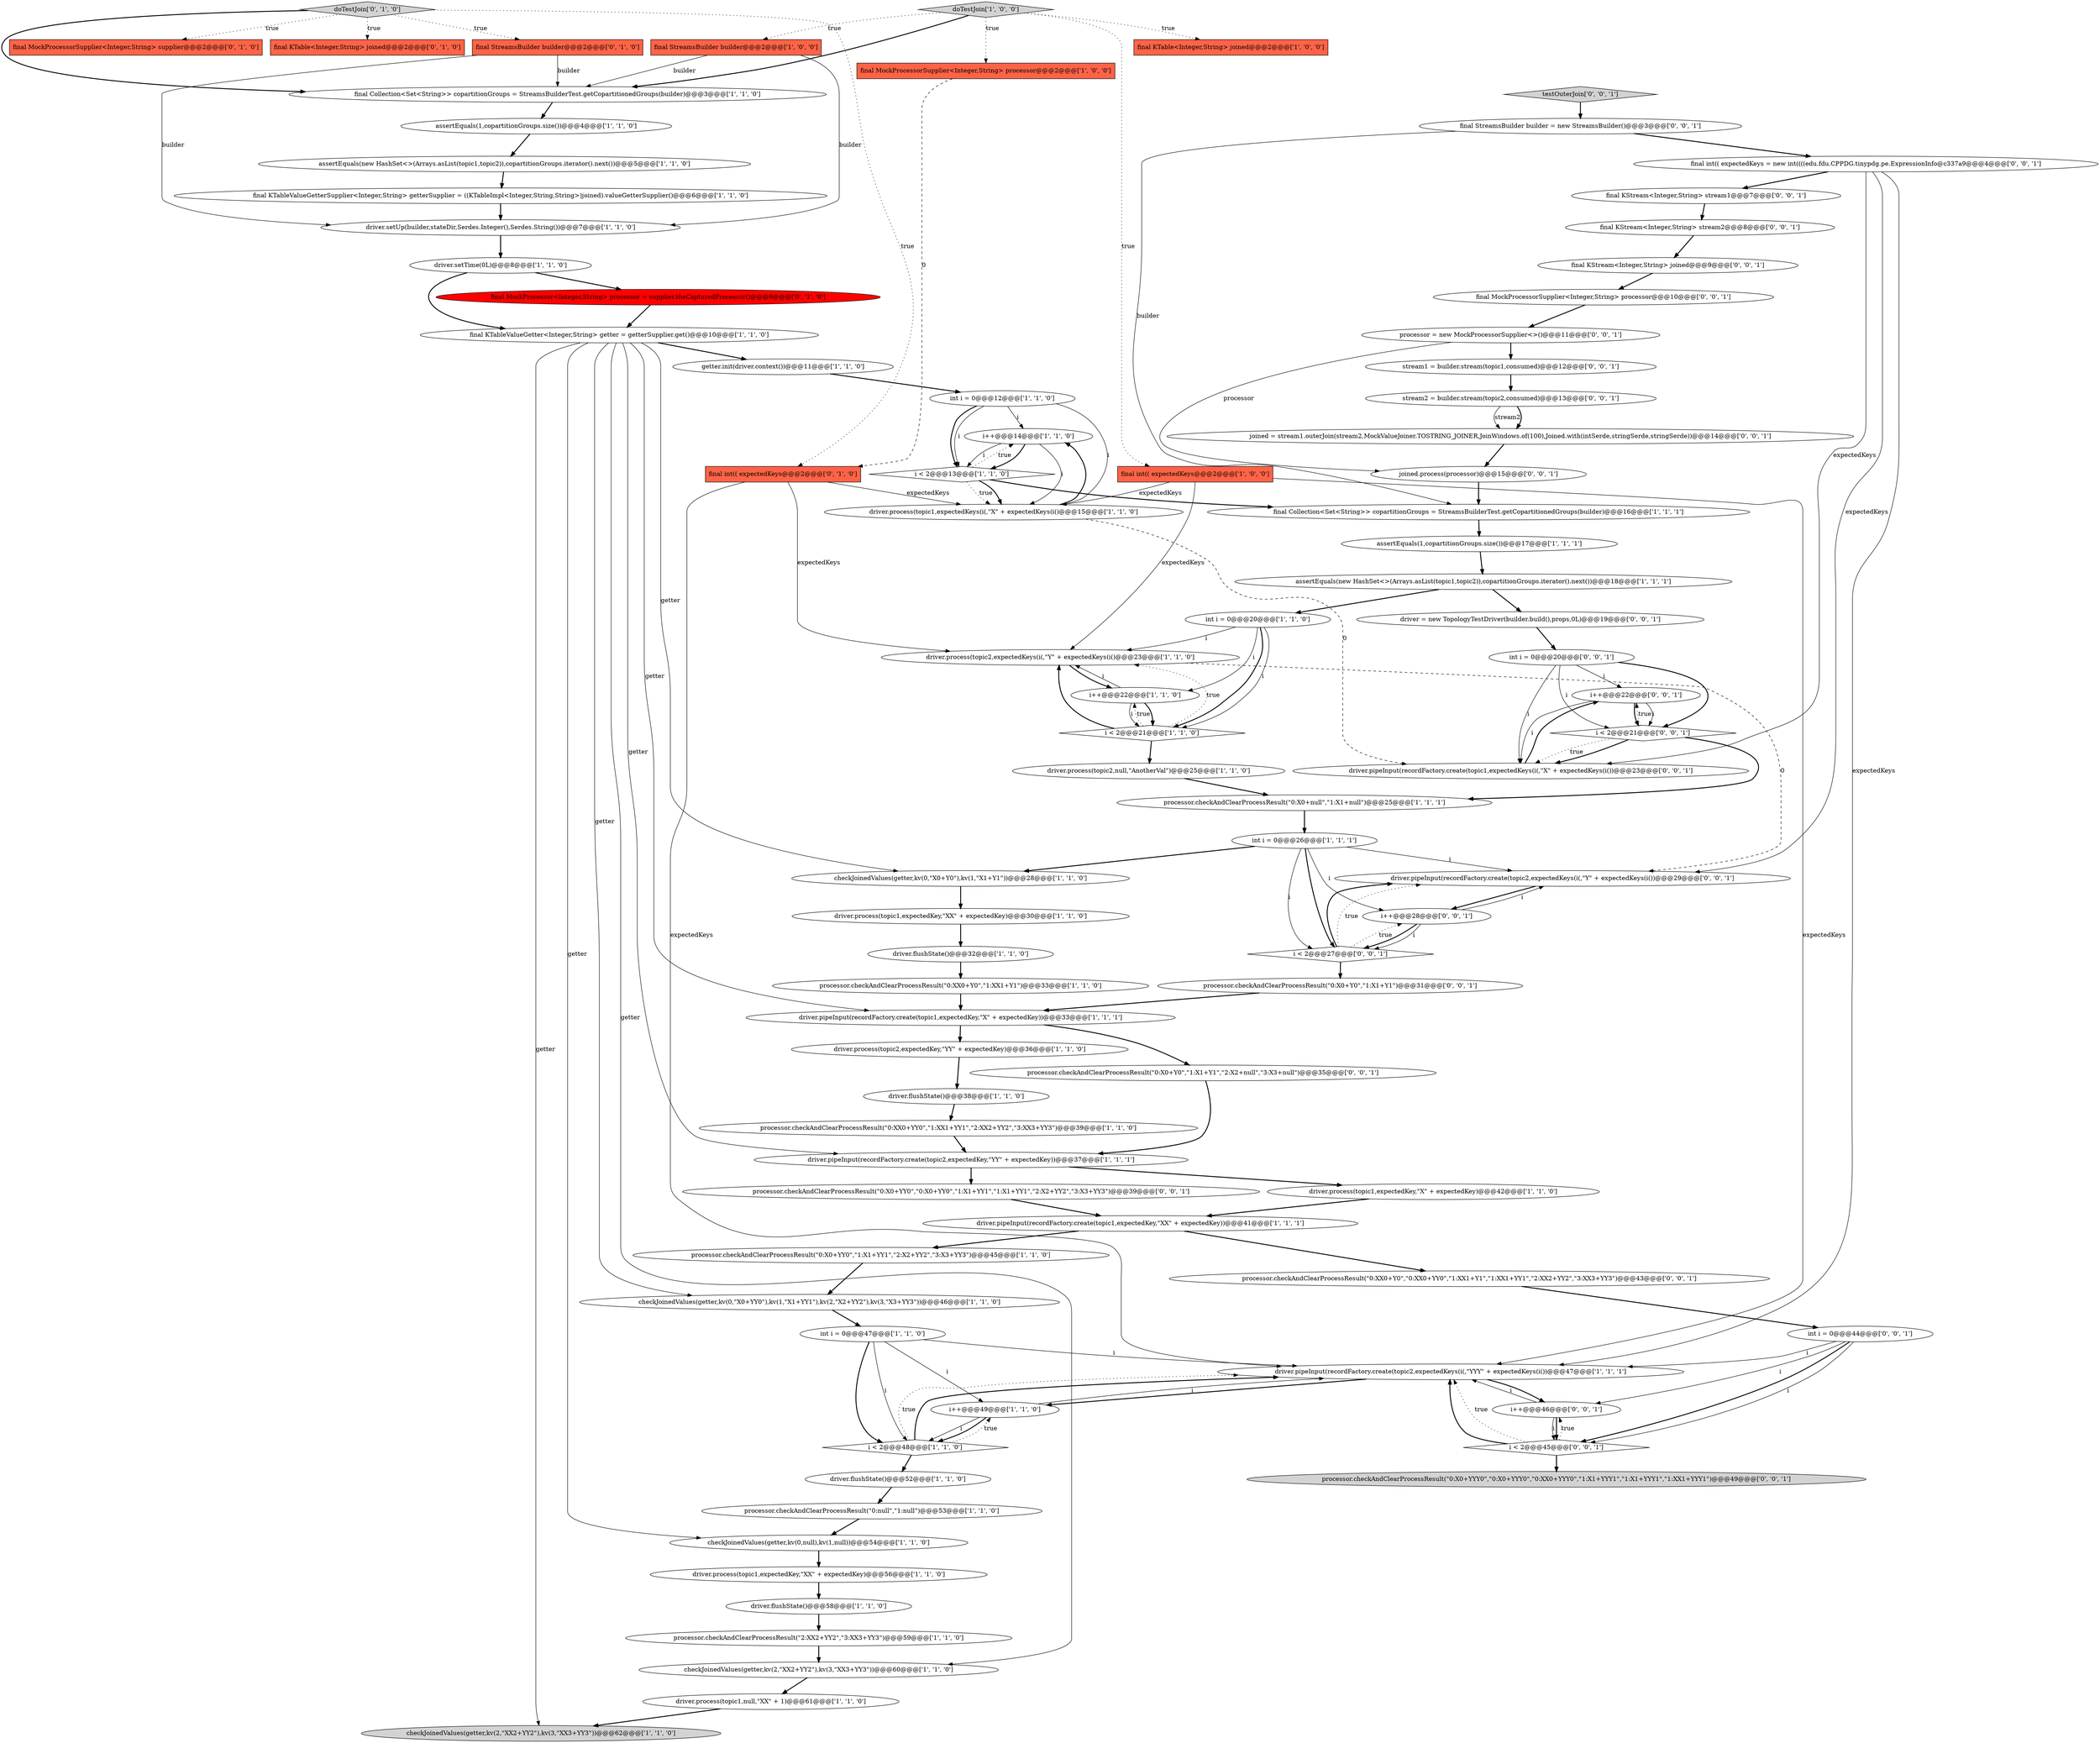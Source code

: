 digraph {
49 [style = filled, label = "processor.checkAndClearProcessResult(\"0:X0+YY0\",\"1:X1+YY1\",\"2:X2+YY2\",\"3:X3+YY3\")@@@45@@@['1', '1', '0']", fillcolor = white, shape = ellipse image = "AAA0AAABBB1BBB"];
58 [style = filled, label = "doTestJoin['0', '1', '0']", fillcolor = lightgray, shape = diamond image = "AAA0AAABBB2BBB"];
0 [style = filled, label = "assertEquals(new HashSet<>(Arrays.asList(topic1,topic2)),copartitionGroups.iterator().next())@@@5@@@['1', '1', '0']", fillcolor = white, shape = ellipse image = "AAA0AAABBB1BBB"];
61 [style = filled, label = "int i = 0@@@44@@@['0', '0', '1']", fillcolor = white, shape = ellipse image = "AAA0AAABBB3BBB"];
81 [style = filled, label = "joined.process(processor)@@@15@@@['0', '0', '1']", fillcolor = white, shape = ellipse image = "AAA0AAABBB3BBB"];
45 [style = filled, label = "processor.checkAndClearProcessResult(\"0:XX0+YY0\",\"1:XX1+YY1\",\"2:XX2+YY2\",\"3:XX3+YY3\")@@@39@@@['1', '1', '0']", fillcolor = white, shape = ellipse image = "AAA0AAABBB1BBB"];
44 [style = filled, label = "processor.checkAndClearProcessResult(\"2:XX2+YY2\",\"3:XX3+YY3\")@@@59@@@['1', '1', '0']", fillcolor = white, shape = ellipse image = "AAA0AAABBB1BBB"];
53 [style = filled, label = "final MockProcessor<Integer,String> processor = supplier.theCapturedProcessor()@@@9@@@['0', '1', '0']", fillcolor = red, shape = ellipse image = "AAA1AAABBB2BBB"];
31 [style = filled, label = "i++@@@14@@@['1', '1', '0']", fillcolor = white, shape = ellipse image = "AAA0AAABBB1BBB"];
4 [style = filled, label = "driver.pipeInput(recordFactory.create(topic2,expectedKeys(i(,\"YYY\" + expectedKeys(i())@@@47@@@['1', '1', '1']", fillcolor = white, shape = ellipse image = "AAA0AAABBB1BBB"];
64 [style = filled, label = "final MockProcessorSupplier<Integer,String> processor@@@10@@@['0', '0', '1']", fillcolor = white, shape = ellipse image = "AAA0AAABBB3BBB"];
18 [style = filled, label = "driver.pipeInput(recordFactory.create(topic1,expectedKey,\"X\" + expectedKey))@@@33@@@['1', '1', '1']", fillcolor = white, shape = ellipse image = "AAA0AAABBB1BBB"];
17 [style = filled, label = "doTestJoin['1', '0', '0']", fillcolor = lightgray, shape = diamond image = "AAA0AAABBB1BBB"];
12 [style = filled, label = "processor.checkAndClearProcessResult(\"0:null\",\"1:null\")@@@53@@@['1', '1', '0']", fillcolor = white, shape = ellipse image = "AAA0AAABBB1BBB"];
26 [style = filled, label = "driver.flushState()@@@52@@@['1', '1', '0']", fillcolor = white, shape = ellipse image = "AAA0AAABBB1BBB"];
13 [style = filled, label = "driver.process(topic2,expectedKeys(i(,\"Y\" + expectedKeys(i()@@@23@@@['1', '1', '0']", fillcolor = white, shape = ellipse image = "AAA0AAABBB1BBB"];
14 [style = filled, label = "final KTableValueGetter<Integer,String> getter = getterSupplier.get()@@@10@@@['1', '1', '0']", fillcolor = white, shape = ellipse image = "AAA0AAABBB1BBB"];
10 [style = filled, label = "int i = 0@@@20@@@['1', '1', '0']", fillcolor = white, shape = ellipse image = "AAA0AAABBB1BBB"];
76 [style = filled, label = "driver.pipeInput(recordFactory.create(topic2,expectedKeys(i(,\"Y\" + expectedKeys(i())@@@29@@@['0', '0', '1']", fillcolor = white, shape = ellipse image = "AAA0AAABBB3BBB"];
73 [style = filled, label = "i++@@@28@@@['0', '0', '1']", fillcolor = white, shape = ellipse image = "AAA0AAABBB3BBB"];
70 [style = filled, label = "driver = new TopologyTestDriver(builder.build(),props,0L)@@@19@@@['0', '0', '1']", fillcolor = white, shape = ellipse image = "AAA0AAABBB3BBB"];
68 [style = filled, label = "final StreamsBuilder builder = new StreamsBuilder()@@@3@@@['0', '0', '1']", fillcolor = white, shape = ellipse image = "AAA0AAABBB3BBB"];
66 [style = filled, label = "processor.checkAndClearProcessResult(\"0:XX0+Y0\",\"0:XX0+YY0\",\"1:XX1+Y1\",\"1:XX1+YY1\",\"2:XX2+YY2\",\"3:XX3+YY3\")@@@43@@@['0', '0', '1']", fillcolor = white, shape = ellipse image = "AAA0AAABBB3BBB"];
57 [style = filled, label = "final int(( expectedKeys@@@2@@@['0', '1', '0']", fillcolor = tomato, shape = box image = "AAA1AAABBB2BBB"];
34 [style = filled, label = "driver.process(topic1,expectedKey,\"X\" + expectedKey)@@@42@@@['1', '1', '0']", fillcolor = white, shape = ellipse image = "AAA0AAABBB1BBB"];
69 [style = filled, label = "i < 2@@@45@@@['0', '0', '1']", fillcolor = white, shape = diamond image = "AAA0AAABBB3BBB"];
56 [style = filled, label = "final KTable<Integer,String> joined@@@2@@@['0', '1', '0']", fillcolor = tomato, shape = box image = "AAA0AAABBB2BBB"];
7 [style = filled, label = "driver.flushState()@@@32@@@['1', '1', '0']", fillcolor = white, shape = ellipse image = "AAA0AAABBB1BBB"];
62 [style = filled, label = "i < 2@@@27@@@['0', '0', '1']", fillcolor = white, shape = diamond image = "AAA0AAABBB3BBB"];
39 [style = filled, label = "processor.checkAndClearProcessResult(\"0:X0+null\",\"1:X1+null\")@@@25@@@['1', '1', '1']", fillcolor = white, shape = ellipse image = "AAA0AAABBB1BBB"];
29 [style = filled, label = "i++@@@49@@@['1', '1', '0']", fillcolor = white, shape = ellipse image = "AAA0AAABBB1BBB"];
67 [style = filled, label = "joined = stream1.outerJoin(stream2,MockValueJoiner.TOSTRING_JOINER,JoinWindows.of(100),Joined.with(intSerde,stringSerde,stringSerde))@@@14@@@['0', '0', '1']", fillcolor = white, shape = ellipse image = "AAA0AAABBB3BBB"];
6 [style = filled, label = "int i = 0@@@26@@@['1', '1', '1']", fillcolor = white, shape = ellipse image = "AAA0AAABBB1BBB"];
25 [style = filled, label = "checkJoinedValues(getter,kv(0,\"X0+Y0\"),kv(1,\"X1+Y1\"))@@@28@@@['1', '1', '0']", fillcolor = white, shape = ellipse image = "AAA0AAABBB1BBB"];
84 [style = filled, label = "stream1 = builder.stream(topic1,consumed)@@@12@@@['0', '0', '1']", fillcolor = white, shape = ellipse image = "AAA0AAABBB3BBB"];
51 [style = filled, label = "assertEquals(1,copartitionGroups.size())@@@4@@@['1', '1', '0']", fillcolor = white, shape = ellipse image = "AAA0AAABBB1BBB"];
78 [style = filled, label = "stream2 = builder.stream(topic2,consumed)@@@13@@@['0', '0', '1']", fillcolor = white, shape = ellipse image = "AAA0AAABBB3BBB"];
8 [style = filled, label = "driver.setUp(builder,stateDir,Serdes.Integer(),Serdes.String())@@@7@@@['1', '1', '0']", fillcolor = white, shape = ellipse image = "AAA0AAABBB1BBB"];
9 [style = filled, label = "i < 2@@@13@@@['1', '1', '0']", fillcolor = white, shape = diamond image = "AAA0AAABBB1BBB"];
35 [style = filled, label = "driver.process(topic1,expectedKeys(i(,\"X\" + expectedKeys(i()@@@15@@@['1', '1', '0']", fillcolor = white, shape = ellipse image = "AAA0AAABBB1BBB"];
37 [style = filled, label = "i++@@@22@@@['1', '1', '0']", fillcolor = white, shape = ellipse image = "AAA0AAABBB1BBB"];
72 [style = filled, label = "processor.checkAndClearProcessResult(\"0:X0+Y0\",\"1:X1+Y1\")@@@31@@@['0', '0', '1']", fillcolor = white, shape = ellipse image = "AAA0AAABBB3BBB"];
21 [style = filled, label = "i < 2@@@48@@@['1', '1', '0']", fillcolor = white, shape = diamond image = "AAA0AAABBB1BBB"];
2 [style = filled, label = "assertEquals(new HashSet<>(Arrays.asList(topic1,topic2)),copartitionGroups.iterator().next())@@@18@@@['1', '1', '1']", fillcolor = white, shape = ellipse image = "AAA0AAABBB1BBB"];
16 [style = filled, label = "checkJoinedValues(getter,kv(2,\"XX2+YY2\"),kv(3,\"XX3+YY3\"))@@@62@@@['1', '1', '0']", fillcolor = lightgray, shape = ellipse image = "AAA0AAABBB1BBB"];
47 [style = filled, label = "final MockProcessorSupplier<Integer,String> processor@@@2@@@['1', '0', '0']", fillcolor = tomato, shape = box image = "AAA1AAABBB1BBB"];
43 [style = filled, label = "int i = 0@@@12@@@['1', '1', '0']", fillcolor = white, shape = ellipse image = "AAA0AAABBB1BBB"];
48 [style = filled, label = "checkJoinedValues(getter,kv(2,\"XX2+YY2\"),kv(3,\"XX3+YY3\"))@@@60@@@['1', '1', '0']", fillcolor = white, shape = ellipse image = "AAA0AAABBB1BBB"];
80 [style = filled, label = "i++@@@22@@@['0', '0', '1']", fillcolor = white, shape = ellipse image = "AAA0AAABBB3BBB"];
36 [style = filled, label = "driver.pipeInput(recordFactory.create(topic2,expectedKey,\"YY\" + expectedKey))@@@37@@@['1', '1', '1']", fillcolor = white, shape = ellipse image = "AAA0AAABBB1BBB"];
19 [style = filled, label = "driver.process(topic1,expectedKey,\"XX\" + expectedKey)@@@56@@@['1', '1', '0']", fillcolor = white, shape = ellipse image = "AAA0AAABBB1BBB"];
11 [style = filled, label = "driver.pipeInput(recordFactory.create(topic1,expectedKey,\"XX\" + expectedKey))@@@41@@@['1', '1', '1']", fillcolor = white, shape = ellipse image = "AAA0AAABBB1BBB"];
23 [style = filled, label = "final Collection<Set<String>> copartitionGroups = StreamsBuilderTest.getCopartitionedGroups(builder)@@@3@@@['1', '1', '0']", fillcolor = white, shape = ellipse image = "AAA0AAABBB1BBB"];
59 [style = filled, label = "driver.pipeInput(recordFactory.create(topic1,expectedKeys(i(,\"X\" + expectedKeys(i())@@@23@@@['0', '0', '1']", fillcolor = white, shape = ellipse image = "AAA0AAABBB3BBB"];
20 [style = filled, label = "driver.setTime(0L)@@@8@@@['1', '1', '0']", fillcolor = white, shape = ellipse image = "AAA0AAABBB1BBB"];
28 [style = filled, label = "final Collection<Set<String>> copartitionGroups = StreamsBuilderTest.getCopartitionedGroups(builder)@@@16@@@['1', '1', '1']", fillcolor = white, shape = ellipse image = "AAA0AAABBB1BBB"];
3 [style = filled, label = "checkJoinedValues(getter,kv(0,null),kv(1,null))@@@54@@@['1', '1', '0']", fillcolor = white, shape = ellipse image = "AAA0AAABBB1BBB"];
38 [style = filled, label = "final KTableValueGetterSupplier<Integer,String> getterSupplier = ((KTableImpl<Integer,String,String>)joined).valueGetterSupplier()@@@6@@@['1', '1', '0']", fillcolor = white, shape = ellipse image = "AAA0AAABBB1BBB"];
86 [style = filled, label = "processor.checkAndClearProcessResult(\"0:X0+Y0\",\"1:X1+Y1\",\"2:X2+null\",\"3:X3+null\")@@@35@@@['0', '0', '1']", fillcolor = white, shape = ellipse image = "AAA0AAABBB3BBB"];
79 [style = filled, label = "final KStream<Integer,String> stream2@@@8@@@['0', '0', '1']", fillcolor = white, shape = ellipse image = "AAA0AAABBB3BBB"];
41 [style = filled, label = "driver.flushState()@@@58@@@['1', '1', '0']", fillcolor = white, shape = ellipse image = "AAA0AAABBB1BBB"];
71 [style = filled, label = "i++@@@46@@@['0', '0', '1']", fillcolor = white, shape = ellipse image = "AAA0AAABBB3BBB"];
54 [style = filled, label = "final StreamsBuilder builder@@@2@@@['0', '1', '0']", fillcolor = tomato, shape = box image = "AAA0AAABBB2BBB"];
22 [style = filled, label = "final int(( expectedKeys@@@2@@@['1', '0', '0']", fillcolor = tomato, shape = box image = "AAA0AAABBB1BBB"];
85 [style = filled, label = "int i = 0@@@20@@@['0', '0', '1']", fillcolor = white, shape = ellipse image = "AAA0AAABBB3BBB"];
5 [style = filled, label = "int i = 0@@@47@@@['1', '1', '0']", fillcolor = white, shape = ellipse image = "AAA0AAABBB1BBB"];
15 [style = filled, label = "final StreamsBuilder builder@@@2@@@['1', '0', '0']", fillcolor = tomato, shape = box image = "AAA0AAABBB1BBB"];
77 [style = filled, label = "testOuterJoin['0', '0', '1']", fillcolor = lightgray, shape = diamond image = "AAA0AAABBB3BBB"];
46 [style = filled, label = "i < 2@@@21@@@['1', '1', '0']", fillcolor = white, shape = diamond image = "AAA0AAABBB1BBB"];
32 [style = filled, label = "driver.process(topic2,expectedKey,\"YY\" + expectedKey)@@@36@@@['1', '1', '0']", fillcolor = white, shape = ellipse image = "AAA0AAABBB1BBB"];
24 [style = filled, label = "driver.process(topic1,expectedKey,\"XX\" + expectedKey)@@@30@@@['1', '1', '0']", fillcolor = white, shape = ellipse image = "AAA0AAABBB1BBB"];
33 [style = filled, label = "checkJoinedValues(getter,kv(0,\"X0+YY0\"),kv(1,\"X1+YY1\"),kv(2,\"X2+YY2\"),kv(3,\"X3+YY3\"))@@@46@@@['1', '1', '0']", fillcolor = white, shape = ellipse image = "AAA0AAABBB1BBB"];
40 [style = filled, label = "processor.checkAndClearProcessResult(\"0:XX0+Y0\",\"1:XX1+Y1\")@@@33@@@['1', '1', '0']", fillcolor = white, shape = ellipse image = "AAA0AAABBB1BBB"];
42 [style = filled, label = "assertEquals(1,copartitionGroups.size())@@@17@@@['1', '1', '1']", fillcolor = white, shape = ellipse image = "AAA0AAABBB1BBB"];
82 [style = filled, label = "final KStream<Integer,String> joined@@@9@@@['0', '0', '1']", fillcolor = white, shape = ellipse image = "AAA0AAABBB3BBB"];
60 [style = filled, label = "final int(( expectedKeys = new int((((edu.fdu.CPPDG.tinypdg.pe.ExpressionInfo@c337a9@@@4@@@['0', '0', '1']", fillcolor = white, shape = ellipse image = "AAA0AAABBB3BBB"];
50 [style = filled, label = "driver.process(topic2,null,\"AnotherVal\")@@@25@@@['1', '1', '0']", fillcolor = white, shape = ellipse image = "AAA0AAABBB1BBB"];
83 [style = filled, label = "final KStream<Integer,String> stream1@@@7@@@['0', '0', '1']", fillcolor = white, shape = ellipse image = "AAA0AAABBB3BBB"];
55 [style = filled, label = "final MockProcessorSupplier<Integer,String> supplier@@@2@@@['0', '1', '0']", fillcolor = tomato, shape = box image = "AAA0AAABBB2BBB"];
30 [style = filled, label = "driver.flushState()@@@38@@@['1', '1', '0']", fillcolor = white, shape = ellipse image = "AAA0AAABBB1BBB"];
63 [style = filled, label = "i < 2@@@21@@@['0', '0', '1']", fillcolor = white, shape = diamond image = "AAA0AAABBB3BBB"];
27 [style = filled, label = "driver.process(topic1,null,\"XX\" + 1)@@@61@@@['1', '1', '0']", fillcolor = white, shape = ellipse image = "AAA0AAABBB1BBB"];
75 [style = filled, label = "processor.checkAndClearProcessResult(\"0:X0+YYY0\",\"0:X0+YYY0\",\"0:XX0+YYY0\",\"1:X1+YYY1\",\"1:X1+YYY1\",\"1:XX1+YYY1\")@@@49@@@['0', '0', '1']", fillcolor = lightgray, shape = ellipse image = "AAA0AAABBB3BBB"];
52 [style = filled, label = "getter.init(driver.context())@@@11@@@['1', '1', '0']", fillcolor = white, shape = ellipse image = "AAA0AAABBB1BBB"];
65 [style = filled, label = "processor.checkAndClearProcessResult(\"0:X0+YY0\",\"0:X0+YY0\",\"1:X1+YY1\",\"1:X1+YY1\",\"2:X2+YY2\",\"3:X3+YY3\")@@@39@@@['0', '0', '1']", fillcolor = white, shape = ellipse image = "AAA0AAABBB3BBB"];
1 [style = filled, label = "final KTable<Integer,String> joined@@@2@@@['1', '0', '0']", fillcolor = tomato, shape = box image = "AAA0AAABBB1BBB"];
74 [style = filled, label = "processor = new MockProcessorSupplier<>()@@@11@@@['0', '0', '1']", fillcolor = white, shape = ellipse image = "AAA0AAABBB3BBB"];
14->3 [style = solid, label="getter"];
62->73 [style = dotted, label="true"];
60->83 [style = bold, label=""];
78->67 [style = solid, label="stream2"];
46->37 [style = dotted, label="true"];
9->35 [style = dotted, label="true"];
23->51 [style = bold, label=""];
46->13 [style = bold, label=""];
81->28 [style = bold, label=""];
14->48 [style = solid, label="getter"];
31->9 [style = bold, label=""];
63->80 [style = dotted, label="true"];
17->1 [style = dotted, label="true"];
73->62 [style = bold, label=""];
67->81 [style = bold, label=""];
69->4 [style = bold, label=""];
62->76 [style = bold, label=""];
43->9 [style = solid, label="i"];
39->6 [style = bold, label=""];
6->62 [style = solid, label="i"];
14->33 [style = solid, label="getter"];
14->36 [style = solid, label="getter"];
80->63 [style = solid, label="i"];
48->27 [style = bold, label=""];
9->35 [style = bold, label=""];
60->59 [style = solid, label="expectedKeys"];
22->4 [style = solid, label="expectedKeys"];
37->13 [style = solid, label="i"];
21->26 [style = bold, label=""];
26->12 [style = bold, label=""];
76->73 [style = bold, label=""];
17->15 [style = dotted, label="true"];
8->20 [style = bold, label=""];
3->19 [style = bold, label=""];
18->32 [style = bold, label=""];
46->13 [style = dotted, label="true"];
68->28 [style = solid, label="builder"];
71->4 [style = solid, label="i"];
86->36 [style = bold, label=""];
28->42 [style = bold, label=""];
6->73 [style = solid, label="i"];
46->50 [style = bold, label=""];
15->23 [style = solid, label="builder"];
72->18 [style = bold, label=""];
6->62 [style = bold, label=""];
85->63 [style = solid, label="i"];
54->23 [style = solid, label="builder"];
35->31 [style = bold, label=""];
35->59 [style = dashed, label="0"];
4->71 [style = bold, label=""];
85->80 [style = solid, label="i"];
42->2 [style = bold, label=""];
58->54 [style = dotted, label="true"];
21->29 [style = dotted, label="true"];
64->74 [style = bold, label=""];
85->63 [style = bold, label=""];
18->86 [style = bold, label=""];
9->31 [style = dotted, label="true"];
57->35 [style = solid, label="expectedKeys"];
51->0 [style = bold, label=""];
20->14 [style = bold, label=""];
84->78 [style = bold, label=""];
27->16 [style = bold, label=""];
57->4 [style = solid, label="expectedKeys"];
73->76 [style = solid, label="i"];
50->39 [style = bold, label=""];
0->38 [style = bold, label=""];
73->62 [style = solid, label="i"];
61->4 [style = solid, label="i"];
69->71 [style = dotted, label="true"];
5->21 [style = bold, label=""];
13->37 [style = bold, label=""];
25->24 [style = bold, label=""];
60->4 [style = solid, label="expectedKeys"];
37->46 [style = bold, label=""];
54->8 [style = solid, label="builder"];
82->64 [style = bold, label=""];
19->41 [style = bold, label=""];
14->52 [style = bold, label=""];
5->29 [style = solid, label="i"];
66->61 [style = bold, label=""];
69->4 [style = dotted, label="true"];
70->85 [style = bold, label=""];
29->21 [style = solid, label="i"];
43->31 [style = solid, label="i"];
24->7 [style = bold, label=""];
58->55 [style = dotted, label="true"];
63->39 [style = bold, label=""];
21->4 [style = bold, label=""];
83->79 [style = bold, label=""];
59->80 [style = bold, label=""];
31->35 [style = solid, label="i"];
47->57 [style = dashed, label="0"];
22->35 [style = solid, label="expectedKeys"];
22->13 [style = solid, label="expectedKeys"];
62->76 [style = dotted, label="true"];
63->59 [style = bold, label=""];
58->56 [style = dotted, label="true"];
63->59 [style = dotted, label="true"];
43->35 [style = solid, label="i"];
74->84 [style = bold, label=""];
61->69 [style = bold, label=""];
45->36 [style = bold, label=""];
80->59 [style = solid, label="i"];
11->66 [style = bold, label=""];
65->11 [style = bold, label=""];
69->75 [style = bold, label=""];
4->29 [style = bold, label=""];
33->5 [style = bold, label=""];
79->82 [style = bold, label=""];
13->76 [style = dashed, label="0"];
2->10 [style = bold, label=""];
14->18 [style = solid, label="getter"];
32->30 [style = bold, label=""];
43->9 [style = bold, label=""];
10->13 [style = solid, label="i"];
17->23 [style = bold, label=""];
29->21 [style = bold, label=""];
77->68 [style = bold, label=""];
17->47 [style = dotted, label="true"];
9->28 [style = bold, label=""];
53->14 [style = bold, label=""];
52->43 [style = bold, label=""];
60->76 [style = solid, label="expectedKeys"];
58->23 [style = bold, label=""];
17->22 [style = dotted, label="true"];
61->69 [style = solid, label="i"];
12->3 [style = bold, label=""];
38->8 [style = bold, label=""];
61->71 [style = solid, label="i"];
11->49 [style = bold, label=""];
7->40 [style = bold, label=""];
36->34 [style = bold, label=""];
80->63 [style = bold, label=""];
6->76 [style = solid, label="i"];
68->60 [style = bold, label=""];
5->4 [style = solid, label="i"];
58->57 [style = dotted, label="true"];
2->70 [style = bold, label=""];
5->21 [style = solid, label="i"];
10->46 [style = bold, label=""];
85->59 [style = solid, label="i"];
40->18 [style = bold, label=""];
74->81 [style = solid, label="processor"];
20->53 [style = bold, label=""];
21->4 [style = dotted, label="true"];
34->11 [style = bold, label=""];
57->13 [style = solid, label="expectedKeys"];
71->69 [style = bold, label=""];
31->9 [style = solid, label="i"];
15->8 [style = solid, label="builder"];
14->16 [style = solid, label="getter"];
29->4 [style = solid, label="i"];
37->46 [style = solid, label="i"];
14->25 [style = solid, label="getter"];
10->37 [style = solid, label="i"];
10->46 [style = solid, label="i"];
44->48 [style = bold, label=""];
78->67 [style = bold, label=""];
62->72 [style = bold, label=""];
49->33 [style = bold, label=""];
36->65 [style = bold, label=""];
41->44 [style = bold, label=""];
71->69 [style = solid, label="i"];
30->45 [style = bold, label=""];
6->25 [style = bold, label=""];
}
